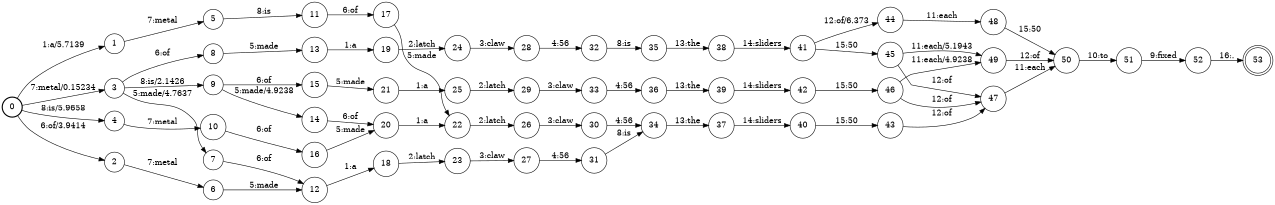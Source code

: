 digraph FST {
rankdir = LR;
size = "8.5,11";
label = "";
center = 1;
orientation = Portrait;
ranksep = "0.4";
nodesep = "0.25";
0 [label = "0", shape = circle, style = bold, fontsize = 14]
	0 -> 1 [label = "1:a/5.7139", fontsize = 14];
	0 -> 2 [label = "6:of/3.9414", fontsize = 14];
	0 -> 3 [label = "7:metal/0.15234", fontsize = 14];
	0 -> 4 [label = "8:is/5.9658", fontsize = 14];
1 [label = "1", shape = circle, style = solid, fontsize = 14]
	1 -> 5 [label = "7:metal", fontsize = 14];
2 [label = "2", shape = circle, style = solid, fontsize = 14]
	2 -> 6 [label = "7:metal", fontsize = 14];
3 [label = "3", shape = circle, style = solid, fontsize = 14]
	3 -> 7 [label = "5:made/4.7637", fontsize = 14];
	3 -> 8 [label = "6:of", fontsize = 14];
	3 -> 9 [label = "8:is/2.1426", fontsize = 14];
4 [label = "4", shape = circle, style = solid, fontsize = 14]
	4 -> 10 [label = "7:metal", fontsize = 14];
5 [label = "5", shape = circle, style = solid, fontsize = 14]
	5 -> 11 [label = "8:is", fontsize = 14];
6 [label = "6", shape = circle, style = solid, fontsize = 14]
	6 -> 12 [label = "5:made", fontsize = 14];
7 [label = "7", shape = circle, style = solid, fontsize = 14]
	7 -> 12 [label = "6:of", fontsize = 14];
8 [label = "8", shape = circle, style = solid, fontsize = 14]
	8 -> 13 [label = "5:made", fontsize = 14];
9 [label = "9", shape = circle, style = solid, fontsize = 14]
	9 -> 14 [label = "5:made/4.9238", fontsize = 14];
	9 -> 15 [label = "6:of", fontsize = 14];
10 [label = "10", shape = circle, style = solid, fontsize = 14]
	10 -> 16 [label = "6:of", fontsize = 14];
11 [label = "11", shape = circle, style = solid, fontsize = 14]
	11 -> 17 [label = "6:of", fontsize = 14];
12 [label = "12", shape = circle, style = solid, fontsize = 14]
	12 -> 18 [label = "1:a", fontsize = 14];
13 [label = "13", shape = circle, style = solid, fontsize = 14]
	13 -> 19 [label = "1:a", fontsize = 14];
14 [label = "14", shape = circle, style = solid, fontsize = 14]
	14 -> 20 [label = "6:of", fontsize = 14];
15 [label = "15", shape = circle, style = solid, fontsize = 14]
	15 -> 21 [label = "5:made", fontsize = 14];
16 [label = "16", shape = circle, style = solid, fontsize = 14]
	16 -> 20 [label = "5:made", fontsize = 14];
17 [label = "17", shape = circle, style = solid, fontsize = 14]
	17 -> 22 [label = "5:made", fontsize = 14];
18 [label = "18", shape = circle, style = solid, fontsize = 14]
	18 -> 23 [label = "2:latch", fontsize = 14];
19 [label = "19", shape = circle, style = solid, fontsize = 14]
	19 -> 24 [label = "2:latch", fontsize = 14];
20 [label = "20", shape = circle, style = solid, fontsize = 14]
	20 -> 22 [label = "1:a", fontsize = 14];
21 [label = "21", shape = circle, style = solid, fontsize = 14]
	21 -> 25 [label = "1:a", fontsize = 14];
22 [label = "22", shape = circle, style = solid, fontsize = 14]
	22 -> 26 [label = "2:latch", fontsize = 14];
23 [label = "23", shape = circle, style = solid, fontsize = 14]
	23 -> 27 [label = "3:claw", fontsize = 14];
24 [label = "24", shape = circle, style = solid, fontsize = 14]
	24 -> 28 [label = "3:claw", fontsize = 14];
25 [label = "25", shape = circle, style = solid, fontsize = 14]
	25 -> 29 [label = "2:latch", fontsize = 14];
26 [label = "26", shape = circle, style = solid, fontsize = 14]
	26 -> 30 [label = "3:claw", fontsize = 14];
27 [label = "27", shape = circle, style = solid, fontsize = 14]
	27 -> 31 [label = "4:56", fontsize = 14];
28 [label = "28", shape = circle, style = solid, fontsize = 14]
	28 -> 32 [label = "4:56", fontsize = 14];
29 [label = "29", shape = circle, style = solid, fontsize = 14]
	29 -> 33 [label = "3:claw", fontsize = 14];
30 [label = "30", shape = circle, style = solid, fontsize = 14]
	30 -> 34 [label = "4:56", fontsize = 14];
31 [label = "31", shape = circle, style = solid, fontsize = 14]
	31 -> 34 [label = "8:is", fontsize = 14];
32 [label = "32", shape = circle, style = solid, fontsize = 14]
	32 -> 35 [label = "8:is", fontsize = 14];
33 [label = "33", shape = circle, style = solid, fontsize = 14]
	33 -> 36 [label = "4:56", fontsize = 14];
34 [label = "34", shape = circle, style = solid, fontsize = 14]
	34 -> 37 [label = "13:the", fontsize = 14];
35 [label = "35", shape = circle, style = solid, fontsize = 14]
	35 -> 38 [label = "13:the", fontsize = 14];
36 [label = "36", shape = circle, style = solid, fontsize = 14]
	36 -> 39 [label = "13:the", fontsize = 14];
37 [label = "37", shape = circle, style = solid, fontsize = 14]
	37 -> 40 [label = "14:sliders", fontsize = 14];
38 [label = "38", shape = circle, style = solid, fontsize = 14]
	38 -> 41 [label = "14:sliders", fontsize = 14];
39 [label = "39", shape = circle, style = solid, fontsize = 14]
	39 -> 42 [label = "14:sliders", fontsize = 14];
40 [label = "40", shape = circle, style = solid, fontsize = 14]
	40 -> 43 [label = "15:50", fontsize = 14];
41 [label = "41", shape = circle, style = solid, fontsize = 14]
	41 -> 44 [label = "12:of/6.373", fontsize = 14];
	41 -> 45 [label = "15:50", fontsize = 14];
42 [label = "42", shape = circle, style = solid, fontsize = 14]
	42 -> 46 [label = "15:50", fontsize = 14];
43 [label = "43", shape = circle, style = solid, fontsize = 14]
	43 -> 47 [label = "12:of", fontsize = 14];
44 [label = "44", shape = circle, style = solid, fontsize = 14]
	44 -> 48 [label = "11:each", fontsize = 14];
45 [label = "45", shape = circle, style = solid, fontsize = 14]
	45 -> 47 [label = "12:of", fontsize = 14];
	45 -> 49 [label = "11:each/5.1943", fontsize = 14];
46 [label = "46", shape = circle, style = solid, fontsize = 14]
	46 -> 47 [label = "12:of", fontsize = 14];
	46 -> 49 [label = "11:each/4.9238", fontsize = 14];
47 [label = "47", shape = circle, style = solid, fontsize = 14]
	47 -> 50 [label = "11:each", fontsize = 14];
48 [label = "48", shape = circle, style = solid, fontsize = 14]
	48 -> 50 [label = "15:50", fontsize = 14];
49 [label = "49", shape = circle, style = solid, fontsize = 14]
	49 -> 50 [label = "12:of", fontsize = 14];
50 [label = "50", shape = circle, style = solid, fontsize = 14]
	50 -> 51 [label = "10:to", fontsize = 14];
51 [label = "51", shape = circle, style = solid, fontsize = 14]
	51 -> 52 [label = "9:fixed", fontsize = 14];
52 [label = "52", shape = circle, style = solid, fontsize = 14]
	52 -> 53 [label = "16:.", fontsize = 14];
53 [label = "53", shape = doublecircle, style = solid, fontsize = 14]
}
